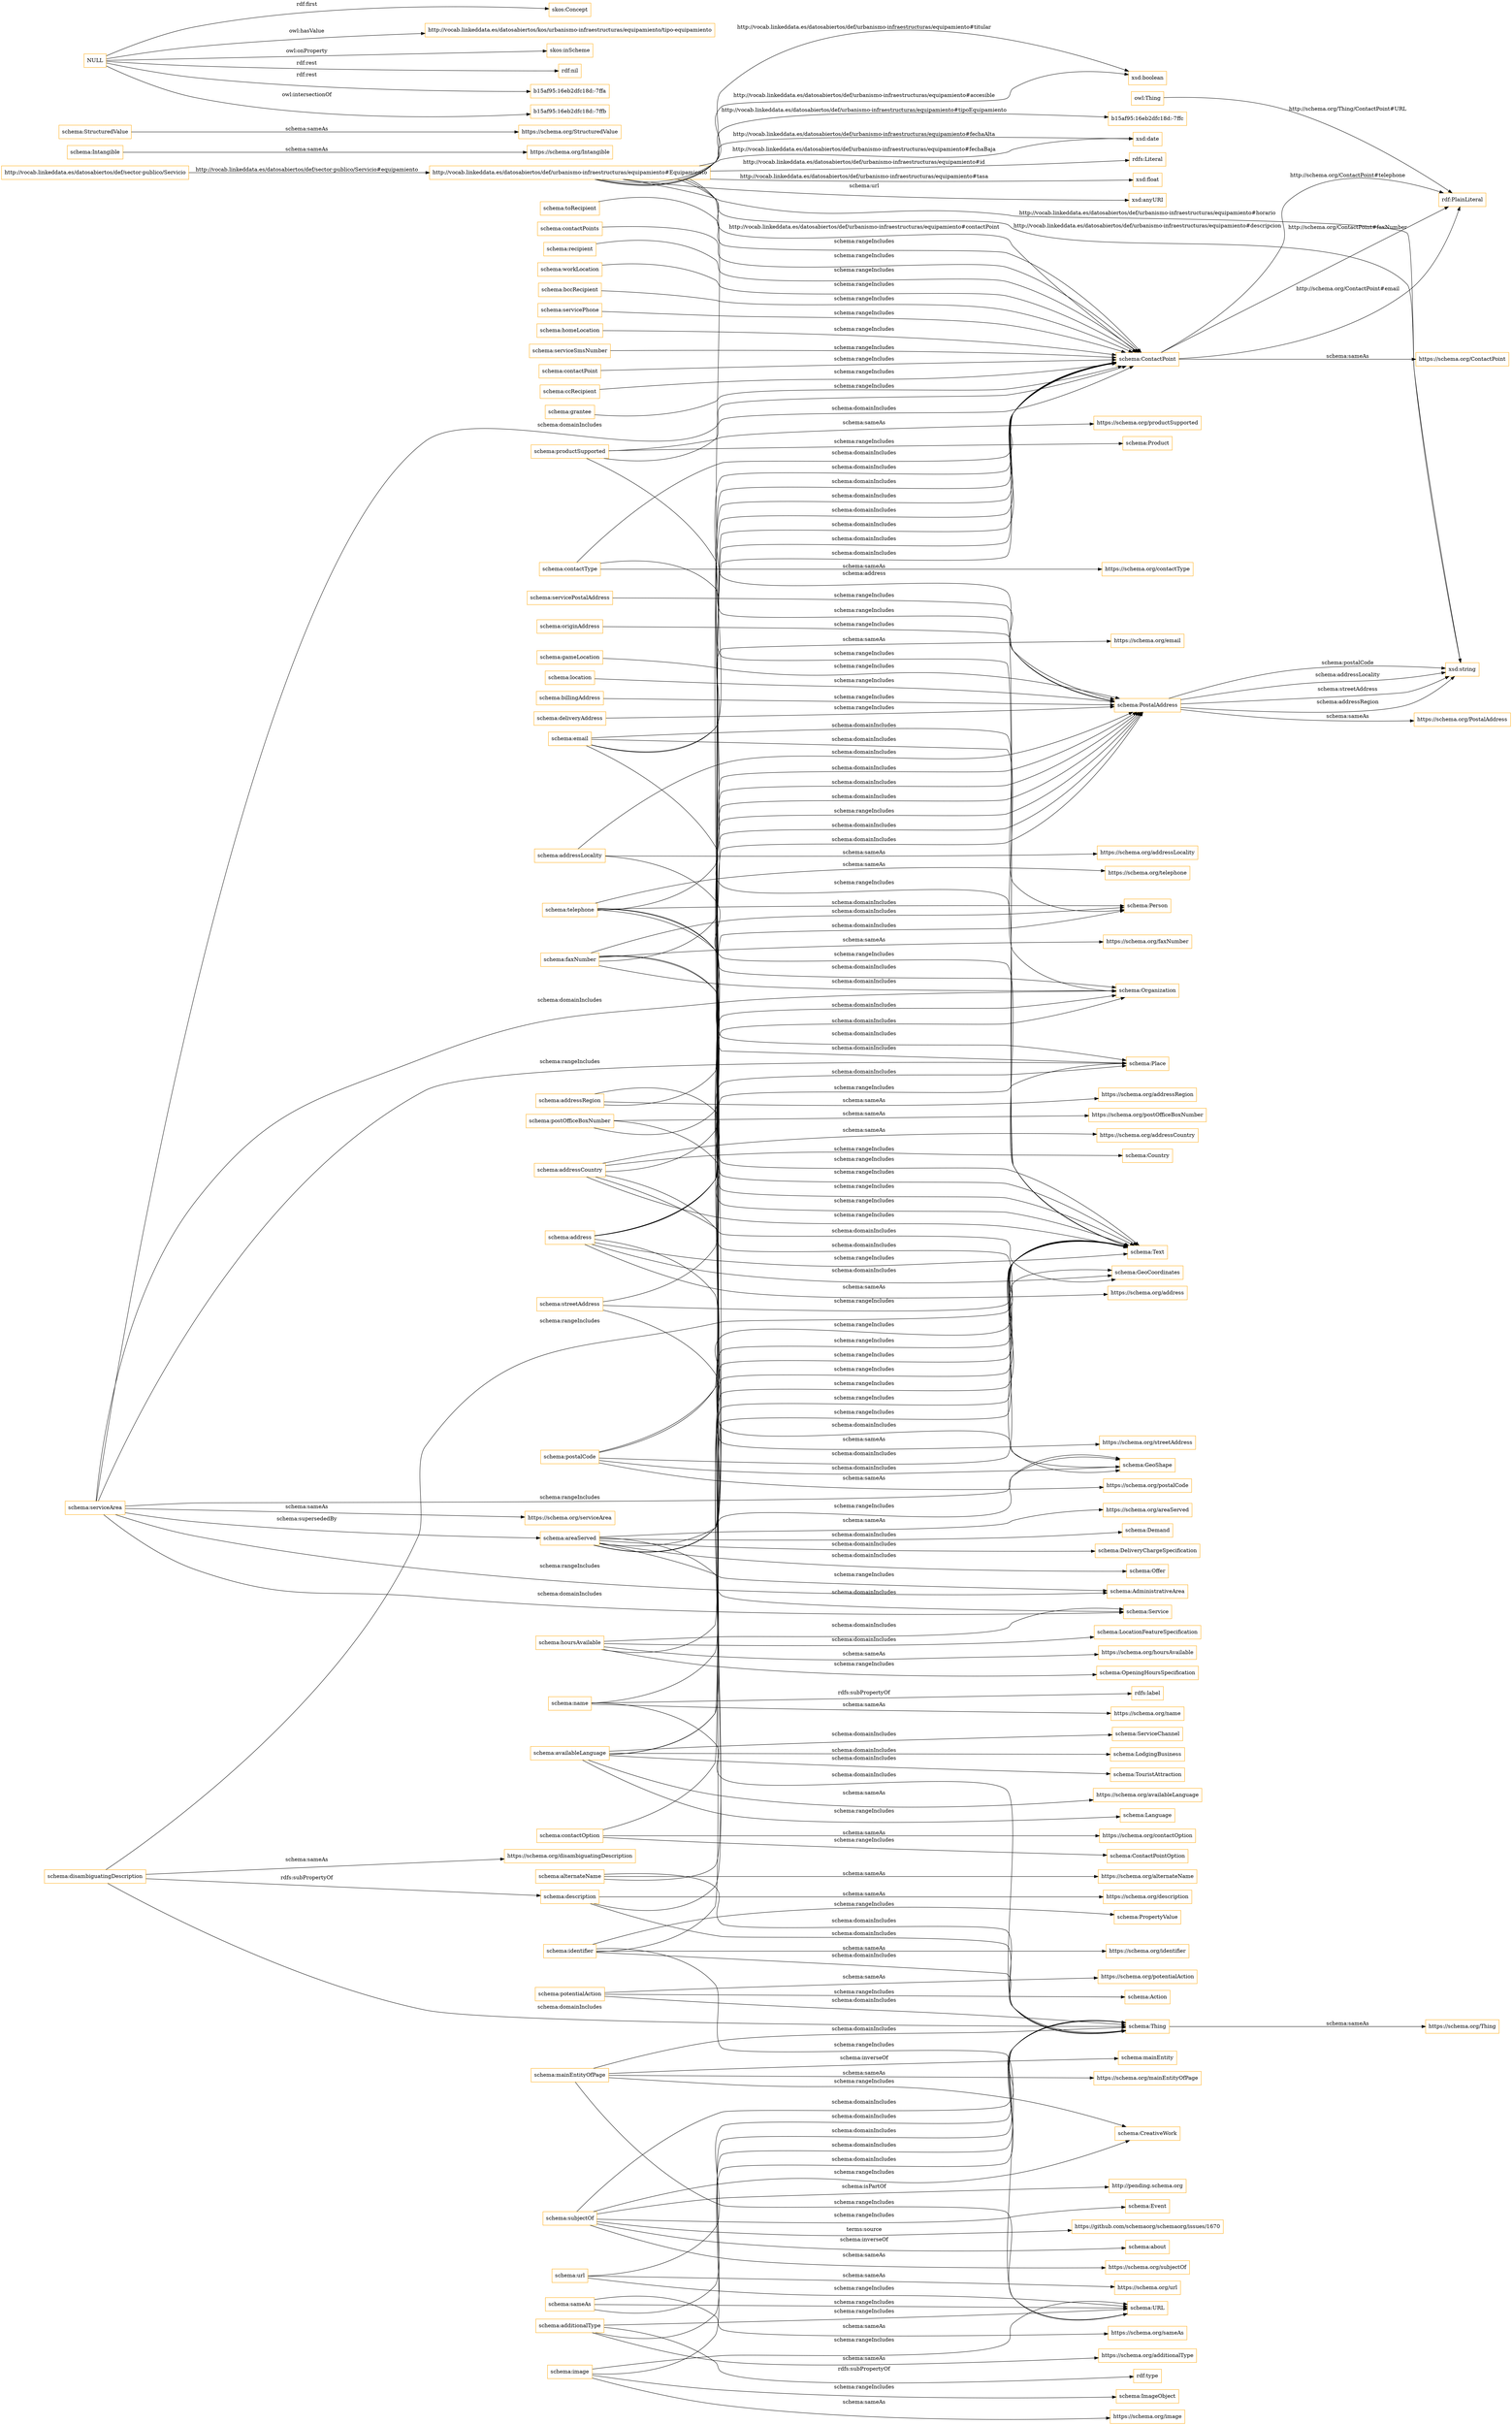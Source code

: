 digraph ar2dtool_diagram { 
rankdir=LR;
size="1501"
node [shape = rectangle, color="orange"]; "http://vocab.linkeddata.es/datosabiertos/def/urbanismo-infraestructuras/equipamiento#Equipamiento" "schema:Intangible" "schema:ContactPoint" "schema:PostalAddress" "b15af95:16eb2dfc18d:-7ffc" "schema:Thing" "http://vocab.linkeddata.es/datosabiertos/def/sector-publico/Servicio" "schema:StructuredValue" "skos:Concept" ; /*classes style*/
	"schema:email" -> "schema:Text" [ label = "schema:rangeIncludes" ];
	"schema:email" -> "schema:Organization" [ label = "schema:domainIncludes" ];
	"schema:email" -> "schema:Person" [ label = "schema:domainIncludes" ];
	"schema:email" -> "https://schema.org/email" [ label = "schema:sameAs" ];
	"schema:email" -> "schema:ContactPoint" [ label = "schema:domainIncludes" ];
	"schema:addressLocality" -> "https://schema.org/addressLocality" [ label = "schema:sameAs" ];
	"schema:addressLocality" -> "schema:Text" [ label = "schema:rangeIncludes" ];
	"schema:addressLocality" -> "schema:PostalAddress" [ label = "schema:domainIncludes" ];
	"schema:addressCountry" -> "schema:GeoShape" [ label = "schema:domainIncludes" ];
	"schema:addressCountry" -> "schema:Country" [ label = "schema:rangeIncludes" ];
	"schema:addressCountry" -> "schema:PostalAddress" [ label = "schema:domainIncludes" ];
	"schema:addressCountry" -> "schema:Text" [ label = "schema:rangeIncludes" ];
	"schema:addressCountry" -> "schema:GeoCoordinates" [ label = "schema:domainIncludes" ];
	"schema:addressCountry" -> "https://schema.org/addressCountry" [ label = "schema:sameAs" ];
	"schema:PostalAddress" -> "https://schema.org/PostalAddress" [ label = "schema:sameAs" ];
	"schema:addressRegion" -> "https://schema.org/addressRegion" [ label = "schema:sameAs" ];
	"schema:addressRegion" -> "schema:Text" [ label = "schema:rangeIncludes" ];
	"schema:addressRegion" -> "schema:PostalAddress" [ label = "schema:domainIncludes" ];
	"schema:potentialAction" -> "schema:Action" [ label = "schema:rangeIncludes" ];
	"schema:potentialAction" -> "https://schema.org/potentialAction" [ label = "schema:sameAs" ];
	"schema:potentialAction" -> "schema:Thing" [ label = "schema:domainIncludes" ];
	"schema:toRecipient" -> "schema:ContactPoint" [ label = "schema:rangeIncludes" ];
	"schema:postOfficeBoxNumber" -> "schema:Text" [ label = "schema:rangeIncludes" ];
	"schema:postOfficeBoxNumber" -> "schema:PostalAddress" [ label = "schema:domainIncludes" ];
	"schema:postOfficeBoxNumber" -> "https://schema.org/postOfficeBoxNumber" [ label = "schema:sameAs" ];
	"schema:contactPoints" -> "schema:ContactPoint" [ label = "schema:rangeIncludes" ];
	"schema:mainEntityOfPage" -> "schema:Thing" [ label = "schema:domainIncludes" ];
	"schema:mainEntityOfPage" -> "schema:mainEntity" [ label = "schema:inverseOf" ];
	"schema:mainEntityOfPage" -> "https://schema.org/mainEntityOfPage" [ label = "schema:sameAs" ];
	"schema:mainEntityOfPage" -> "schema:CreativeWork" [ label = "schema:rangeIncludes" ];
	"schema:mainEntityOfPage" -> "schema:URL" [ label = "schema:rangeIncludes" ];
	"schema:disambiguatingDescription" -> "schema:description" [ label = "rdfs:subPropertyOf" ];
	"schema:disambiguatingDescription" -> "https://schema.org/disambiguatingDescription" [ label = "schema:sameAs" ];
	"schema:disambiguatingDescription" -> "schema:Text" [ label = "schema:rangeIncludes" ];
	"schema:disambiguatingDescription" -> "schema:Thing" [ label = "schema:domainIncludes" ];
	"schema:name" -> "rdfs:label" [ label = "rdfs:subPropertyOf" ];
	"schema:name" -> "https://schema.org/name" [ label = "schema:sameAs" ];
	"schema:name" -> "schema:Text" [ label = "schema:rangeIncludes" ];
	"schema:name" -> "schema:Thing" [ label = "schema:domainIncludes" ];
	"schema:location" -> "schema:PostalAddress" [ label = "schema:rangeIncludes" ];
	"schema:productSupported" -> "schema:Text" [ label = "schema:rangeIncludes" ];
	"schema:productSupported" -> "https://schema.org/productSupported" [ label = "schema:sameAs" ];
	"schema:productSupported" -> "schema:Product" [ label = "schema:rangeIncludes" ];
	"schema:productSupported" -> "schema:ContactPoint" [ label = "schema:domainIncludes" ];
	"schema:recipient" -> "schema:ContactPoint" [ label = "schema:rangeIncludes" ];
	"schema:contactType" -> "schema:Text" [ label = "schema:rangeIncludes" ];
	"schema:contactType" -> "https://schema.org/contactType" [ label = "schema:sameAs" ];
	"schema:contactType" -> "schema:ContactPoint" [ label = "schema:domainIncludes" ];
	"schema:billingAddress" -> "schema:PostalAddress" [ label = "schema:rangeIncludes" ];
	"schema:postalCode" -> "schema:PostalAddress" [ label = "schema:domainIncludes" ];
	"schema:postalCode" -> "schema:Text" [ label = "schema:rangeIncludes" ];
	"schema:postalCode" -> "schema:GeoCoordinates" [ label = "schema:domainIncludes" ];
	"schema:postalCode" -> "https://schema.org/postalCode" [ label = "schema:sameAs" ];
	"schema:postalCode" -> "schema:GeoShape" [ label = "schema:domainIncludes" ];
	"schema:workLocation" -> "schema:ContactPoint" [ label = "schema:rangeIncludes" ];
	"schema:faxNumber" -> "https://schema.org/faxNumber" [ label = "schema:sameAs" ];
	"schema:faxNumber" -> "schema:Organization" [ label = "schema:domainIncludes" ];
	"schema:faxNumber" -> "schema:Place" [ label = "schema:domainIncludes" ];
	"schema:faxNumber" -> "schema:ContactPoint" [ label = "schema:domainIncludes" ];
	"schema:faxNumber" -> "schema:Person" [ label = "schema:domainIncludes" ];
	"schema:faxNumber" -> "schema:Text" [ label = "schema:rangeIncludes" ];
	"schema:sameAs" -> "https://schema.org/sameAs" [ label = "schema:sameAs" ];
	"schema:sameAs" -> "schema:URL" [ label = "schema:rangeIncludes" ];
	"schema:sameAs" -> "schema:Thing" [ label = "schema:domainIncludes" ];
	"schema:deliveryAddress" -> "schema:PostalAddress" [ label = "schema:rangeIncludes" ];
	"schema:serviceArea" -> "schema:Service" [ label = "schema:domainIncludes" ];
	"schema:serviceArea" -> "schema:Place" [ label = "schema:rangeIncludes" ];
	"schema:serviceArea" -> "schema:AdministrativeArea" [ label = "schema:rangeIncludes" ];
	"schema:serviceArea" -> "schema:areaServed" [ label = "schema:supersededBy" ];
	"schema:serviceArea" -> "schema:ContactPoint" [ label = "schema:domainIncludes" ];
	"schema:serviceArea" -> "https://schema.org/serviceArea" [ label = "schema:sameAs" ];
	"schema:serviceArea" -> "schema:GeoShape" [ label = "schema:rangeIncludes" ];
	"schema:serviceArea" -> "schema:Organization" [ label = "schema:domainIncludes" ];
	"schema:contactOption" -> "https://schema.org/contactOption" [ label = "schema:sameAs" ];
	"schema:contactOption" -> "schema:ContactPoint" [ label = "schema:domainIncludes" ];
	"schema:contactOption" -> "schema:ContactPointOption" [ label = "schema:rangeIncludes" ];
	"schema:description" -> "https://schema.org/description" [ label = "schema:sameAs" ];
	"schema:description" -> "schema:Text" [ label = "schema:rangeIncludes" ];
	"schema:description" -> "schema:Thing" [ label = "schema:domainIncludes" ];
	"schema:servicePostalAddress" -> "schema:PostalAddress" [ label = "schema:rangeIncludes" ];
	"schema:additionalType" -> "rdf:type" [ label = "rdfs:subPropertyOf" ];
	"schema:additionalType" -> "https://schema.org/additionalType" [ label = "schema:sameAs" ];
	"schema:additionalType" -> "schema:URL" [ label = "schema:rangeIncludes" ];
	"schema:additionalType" -> "schema:Thing" [ label = "schema:domainIncludes" ];
	"schema:url" -> "https://schema.org/url" [ label = "schema:sameAs" ];
	"schema:url" -> "schema:URL" [ label = "schema:rangeIncludes" ];
	"schema:url" -> "schema:Thing" [ label = "schema:domainIncludes" ];
	"schema:originAddress" -> "schema:PostalAddress" [ label = "schema:rangeIncludes" ];
	"schema:streetAddress" -> "https://schema.org/streetAddress" [ label = "schema:sameAs" ];
	"schema:streetAddress" -> "schema:Text" [ label = "schema:rangeIncludes" ];
	"schema:streetAddress" -> "schema:PostalAddress" [ label = "schema:domainIncludes" ];
	"schema:gameLocation" -> "schema:PostalAddress" [ label = "schema:rangeIncludes" ];
	"schema:bccRecipient" -> "schema:ContactPoint" [ label = "schema:rangeIncludes" ];
	"schema:alternateName" -> "https://schema.org/alternateName" [ label = "schema:sameAs" ];
	"schema:alternateName" -> "schema:Thing" [ label = "schema:domainIncludes" ];
	"schema:alternateName" -> "schema:Text" [ label = "schema:rangeIncludes" ];
	"schema:ContactPoint" -> "https://schema.org/ContactPoint" [ label = "schema:sameAs" ];
	"NULL" -> "http://vocab.linkeddata.es/datosabiertos/kos/urbanismo-infraestructuras/equipamiento/tipo-equipamiento" [ label = "owl:hasValue" ];
	"NULL" -> "skos:inScheme" [ label = "owl:onProperty" ];
	"NULL" -> "rdf:nil" [ label = "rdf:rest" ];
	"NULL" -> "b15af95:16eb2dfc18d:-7ffa" [ label = "rdf:rest" ];
	"NULL" -> "skos:Concept" [ label = "rdf:first" ];
	"NULL" -> "b15af95:16eb2dfc18d:-7ffb" [ label = "owl:intersectionOf" ];
	"schema:identifier" -> "schema:URL" [ label = "schema:rangeIncludes" ];
	"schema:identifier" -> "schema:PropertyValue" [ label = "schema:rangeIncludes" ];
	"schema:identifier" -> "https://schema.org/identifier" [ label = "schema:sameAs" ];
	"schema:identifier" -> "schema:Text" [ label = "schema:rangeIncludes" ];
	"schema:identifier" -> "schema:Thing" [ label = "schema:domainIncludes" ];
	"schema:servicePhone" -> "schema:ContactPoint" [ label = "schema:rangeIncludes" ];
	"schema:homeLocation" -> "schema:ContactPoint" [ label = "schema:rangeIncludes" ];
	"schema:serviceSmsNumber" -> "schema:ContactPoint" [ label = "schema:rangeIncludes" ];
	"schema:contactPoint" -> "schema:ContactPoint" [ label = "schema:rangeIncludes" ];
	"schema:ccRecipient" -> "schema:ContactPoint" [ label = "schema:rangeIncludes" ];
	"schema:grantee" -> "schema:ContactPoint" [ label = "schema:rangeIncludes" ];
	"schema:Intangible" -> "https://schema.org/Intangible" [ label = "schema:sameAs" ];
	"schema:areaServed" -> "schema:Demand" [ label = "schema:domainIncludes" ];
	"schema:areaServed" -> "schema:Place" [ label = "schema:rangeIncludes" ];
	"schema:areaServed" -> "schema:Organization" [ label = "schema:domainIncludes" ];
	"schema:areaServed" -> "schema:AdministrativeArea" [ label = "schema:rangeIncludes" ];
	"schema:areaServed" -> "schema:GeoShape" [ label = "schema:rangeIncludes" ];
	"schema:areaServed" -> "schema:DeliveryChargeSpecification" [ label = "schema:domainIncludes" ];
	"schema:areaServed" -> "schema:Offer" [ label = "schema:domainIncludes" ];
	"schema:areaServed" -> "schema:Text" [ label = "schema:rangeIncludes" ];
	"schema:areaServed" -> "schema:ContactPoint" [ label = "schema:domainIncludes" ];
	"schema:areaServed" -> "schema:Service" [ label = "schema:domainIncludes" ];
	"schema:areaServed" -> "https://schema.org/areaServed" [ label = "schema:sameAs" ];
	"schema:Thing" -> "https://schema.org/Thing" [ label = "schema:sameAs" ];
	"schema:telephone" -> "schema:Text" [ label = "schema:rangeIncludes" ];
	"schema:telephone" -> "schema:Person" [ label = "schema:domainIncludes" ];
	"schema:telephone" -> "https://schema.org/telephone" [ label = "schema:sameAs" ];
	"schema:telephone" -> "schema:Organization" [ label = "schema:domainIncludes" ];
	"schema:telephone" -> "schema:Place" [ label = "schema:domainIncludes" ];
	"schema:telephone" -> "schema:ContactPoint" [ label = "schema:domainIncludes" ];
	"schema:address" -> "schema:Place" [ label = "schema:domainIncludes" ];
	"schema:address" -> "schema:Person" [ label = "schema:domainIncludes" ];
	"schema:address" -> "schema:PostalAddress" [ label = "schema:rangeIncludes" ];
	"schema:address" -> "schema:GeoCoordinates" [ label = "schema:domainIncludes" ];
	"schema:address" -> "schema:Organization" [ label = "schema:domainIncludes" ];
	"schema:address" -> "schema:Text" [ label = "schema:rangeIncludes" ];
	"schema:address" -> "schema:GeoShape" [ label = "schema:domainIncludes" ];
	"schema:address" -> "https://schema.org/address" [ label = "schema:sameAs" ];
	"schema:hoursAvailable" -> "schema:LocationFeatureSpecification" [ label = "schema:domainIncludes" ];
	"schema:hoursAvailable" -> "schema:Service" [ label = "schema:domainIncludes" ];
	"schema:hoursAvailable" -> "https://schema.org/hoursAvailable" [ label = "schema:sameAs" ];
	"schema:hoursAvailable" -> "schema:OpeningHoursSpecification" [ label = "schema:rangeIncludes" ];
	"schema:hoursAvailable" -> "schema:ContactPoint" [ label = "schema:domainIncludes" ];
	"schema:availableLanguage" -> "schema:Text" [ label = "schema:rangeIncludes" ];
	"schema:availableLanguage" -> "https://schema.org/availableLanguage" [ label = "schema:sameAs" ];
	"schema:availableLanguage" -> "schema:ContactPoint" [ label = "schema:domainIncludes" ];
	"schema:availableLanguage" -> "schema:TouristAttraction" [ label = "schema:domainIncludes" ];
	"schema:availableLanguage" -> "schema:Language" [ label = "schema:rangeIncludes" ];
	"schema:availableLanguage" -> "schema:ServiceChannel" [ label = "schema:domainIncludes" ];
	"schema:availableLanguage" -> "schema:LodgingBusiness" [ label = "schema:domainIncludes" ];
	"schema:subjectOf" -> "schema:CreativeWork" [ label = "schema:rangeIncludes" ];
	"schema:subjectOf" -> "schema:Thing" [ label = "schema:domainIncludes" ];
	"schema:subjectOf" -> "schema:about" [ label = "schema:inverseOf" ];
	"schema:subjectOf" -> "https://github.com/schemaorg/schemaorg/issues/1670" [ label = "terms:source" ];
	"schema:subjectOf" -> "schema:Event" [ label = "schema:rangeIncludes" ];
	"schema:subjectOf" -> "https://schema.org/subjectOf" [ label = "schema:sameAs" ];
	"schema:subjectOf" -> "http://pending.schema.org" [ label = "schema:isPartOf" ];
	"schema:image" -> "schema:ImageObject" [ label = "schema:rangeIncludes" ];
	"schema:image" -> "schema:URL" [ label = "schema:rangeIncludes" ];
	"schema:image" -> "https://schema.org/image" [ label = "schema:sameAs" ];
	"schema:image" -> "schema:Thing" [ label = "schema:domainIncludes" ];
	"schema:StructuredValue" -> "https://schema.org/StructuredValue" [ label = "schema:sameAs" ];
	"schema:ContactPoint" -> "rdf:PlainLiteral" [ label = "http://schema.org/ContactPoint#telephone" ];
	"http://vocab.linkeddata.es/datosabiertos/def/urbanismo-infraestructuras/equipamiento#Equipamiento" -> "xsd:string" [ label = "http://vocab.linkeddata.es/datosabiertos/def/urbanismo-infraestructuras/equipamiento#horario" ];
	"schema:PostalAddress" -> "xsd:string" [ label = "schema:addressRegion" ];
	"http://vocab.linkeddata.es/datosabiertos/def/sector-publico/Servicio" -> "http://vocab.linkeddata.es/datosabiertos/def/urbanismo-infraestructuras/equipamiento#Equipamiento" [ label = "http://vocab.linkeddata.es/datosabiertos/def/sector-publico/Servicio#equipamiento" ];
	"owl:Thing" -> "rdf:PlainLiteral" [ label = "http://schema.org/Thing/ContactPoint#URL" ];
	"http://vocab.linkeddata.es/datosabiertos/def/urbanismo-infraestructuras/equipamiento#Equipamiento" -> "xsd:date" [ label = "http://vocab.linkeddata.es/datosabiertos/def/urbanismo-infraestructuras/equipamiento#fechaAlta" ];
	"schema:PostalAddress" -> "xsd:string" [ label = "schema:postalCode" ];
	"http://vocab.linkeddata.es/datosabiertos/def/urbanismo-infraestructuras/equipamiento#Equipamiento" -> "rdfs:Literal" [ label = "http://vocab.linkeddata.es/datosabiertos/def/urbanismo-infraestructuras/equipamiento#id" ];
	"http://vocab.linkeddata.es/datosabiertos/def/urbanismo-infraestructuras/equipamiento#Equipamiento" -> "xsd:float" [ label = "http://vocab.linkeddata.es/datosabiertos/def/urbanismo-infraestructuras/equipamiento#tasa" ];
	"http://vocab.linkeddata.es/datosabiertos/def/urbanismo-infraestructuras/equipamiento#Equipamiento" -> "xsd:date" [ label = "http://vocab.linkeddata.es/datosabiertos/def/urbanismo-infraestructuras/equipamiento#fechaBaja" ];
	"http://vocab.linkeddata.es/datosabiertos/def/urbanismo-infraestructuras/equipamiento#Equipamiento" -> "xsd:anyURI" [ label = "schema:url" ];
	"schema:ContactPoint" -> "rdf:PlainLiteral" [ label = "http://schema.org/ContactPoint#faxNumber" ];
	"schema:PostalAddress" -> "xsd:string" [ label = "schema:addressLocality" ];
	"http://vocab.linkeddata.es/datosabiertos/def/urbanismo-infraestructuras/equipamiento#Equipamiento" -> "xsd:boolean" [ label = "http://vocab.linkeddata.es/datosabiertos/def/urbanismo-infraestructuras/equipamiento#titular" ];
	"http://vocab.linkeddata.es/datosabiertos/def/urbanismo-infraestructuras/equipamiento#Equipamiento" -> "schema:ContactPoint" [ label = "http://vocab.linkeddata.es/datosabiertos/def/urbanismo-infraestructuras/equipamiento#contactPoint" ];
	"http://vocab.linkeddata.es/datosabiertos/def/urbanismo-infraestructuras/equipamiento#Equipamiento" -> "b15af95:16eb2dfc18d:-7ffc" [ label = "http://vocab.linkeddata.es/datosabiertos/def/urbanismo-infraestructuras/equipamiento#tipoEquipamiento" ];
	"http://vocab.linkeddata.es/datosabiertos/def/urbanismo-infraestructuras/equipamiento#Equipamiento" -> "xsd:boolean" [ label = "http://vocab.linkeddata.es/datosabiertos/def/urbanismo-infraestructuras/equipamiento#accesible" ];
	"http://vocab.linkeddata.es/datosabiertos/def/urbanismo-infraestructuras/equipamiento#Equipamiento" -> "schema:PostalAddress" [ label = "schema:address" ];
	"schema:ContactPoint" -> "rdf:PlainLiteral" [ label = "http://schema.org/ContactPoint#email" ];
	"http://vocab.linkeddata.es/datosabiertos/def/urbanismo-infraestructuras/equipamiento#Equipamiento" -> "xsd:string" [ label = "http://vocab.linkeddata.es/datosabiertos/def/urbanismo-infraestructuras/equipamiento#descripcion" ];
	"schema:PostalAddress" -> "xsd:string" [ label = "schema:streetAddress" ];

}
